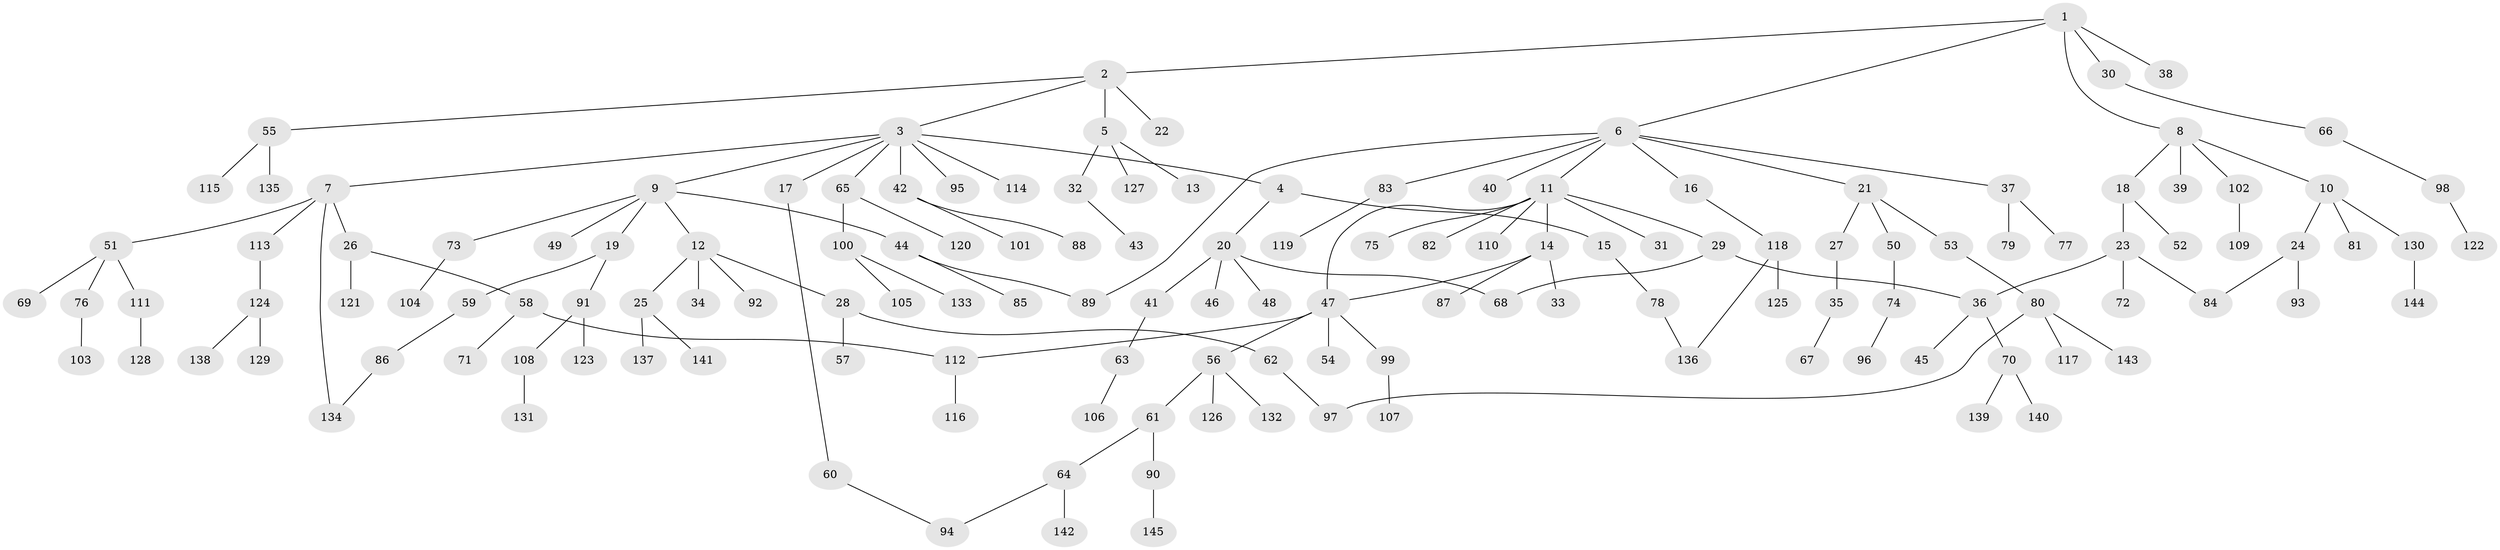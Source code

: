// coarse degree distribution, {6: 0.023255813953488372, 1: 0.8837209302325582, 7: 0.023255813953488372, 14: 0.023255813953488372, 17: 0.023255813953488372, 4: 0.023255813953488372}
// Generated by graph-tools (version 1.1) at 2025/46/03/04/25 21:46:13]
// undirected, 145 vertices, 154 edges
graph export_dot {
graph [start="1"]
  node [color=gray90,style=filled];
  1;
  2;
  3;
  4;
  5;
  6;
  7;
  8;
  9;
  10;
  11;
  12;
  13;
  14;
  15;
  16;
  17;
  18;
  19;
  20;
  21;
  22;
  23;
  24;
  25;
  26;
  27;
  28;
  29;
  30;
  31;
  32;
  33;
  34;
  35;
  36;
  37;
  38;
  39;
  40;
  41;
  42;
  43;
  44;
  45;
  46;
  47;
  48;
  49;
  50;
  51;
  52;
  53;
  54;
  55;
  56;
  57;
  58;
  59;
  60;
  61;
  62;
  63;
  64;
  65;
  66;
  67;
  68;
  69;
  70;
  71;
  72;
  73;
  74;
  75;
  76;
  77;
  78;
  79;
  80;
  81;
  82;
  83;
  84;
  85;
  86;
  87;
  88;
  89;
  90;
  91;
  92;
  93;
  94;
  95;
  96;
  97;
  98;
  99;
  100;
  101;
  102;
  103;
  104;
  105;
  106;
  107;
  108;
  109;
  110;
  111;
  112;
  113;
  114;
  115;
  116;
  117;
  118;
  119;
  120;
  121;
  122;
  123;
  124;
  125;
  126;
  127;
  128;
  129;
  130;
  131;
  132;
  133;
  134;
  135;
  136;
  137;
  138;
  139;
  140;
  141;
  142;
  143;
  144;
  145;
  1 -- 2;
  1 -- 6;
  1 -- 8;
  1 -- 30;
  1 -- 38;
  2 -- 3;
  2 -- 5;
  2 -- 22;
  2 -- 55;
  3 -- 4;
  3 -- 7;
  3 -- 9;
  3 -- 17;
  3 -- 42;
  3 -- 65;
  3 -- 95;
  3 -- 114;
  4 -- 15;
  4 -- 20;
  5 -- 13;
  5 -- 32;
  5 -- 127;
  6 -- 11;
  6 -- 16;
  6 -- 21;
  6 -- 37;
  6 -- 40;
  6 -- 83;
  6 -- 89;
  7 -- 26;
  7 -- 51;
  7 -- 113;
  7 -- 134;
  8 -- 10;
  8 -- 18;
  8 -- 39;
  8 -- 102;
  9 -- 12;
  9 -- 19;
  9 -- 44;
  9 -- 49;
  9 -- 73;
  10 -- 24;
  10 -- 81;
  10 -- 130;
  11 -- 14;
  11 -- 29;
  11 -- 31;
  11 -- 75;
  11 -- 82;
  11 -- 110;
  11 -- 47;
  12 -- 25;
  12 -- 28;
  12 -- 34;
  12 -- 92;
  14 -- 33;
  14 -- 47;
  14 -- 87;
  15 -- 78;
  16 -- 118;
  17 -- 60;
  18 -- 23;
  18 -- 52;
  19 -- 59;
  19 -- 91;
  20 -- 41;
  20 -- 46;
  20 -- 48;
  20 -- 68;
  21 -- 27;
  21 -- 50;
  21 -- 53;
  23 -- 72;
  23 -- 84;
  23 -- 36;
  24 -- 93;
  24 -- 84;
  25 -- 137;
  25 -- 141;
  26 -- 58;
  26 -- 121;
  27 -- 35;
  28 -- 57;
  28 -- 62;
  29 -- 36;
  29 -- 68;
  30 -- 66;
  32 -- 43;
  35 -- 67;
  36 -- 45;
  36 -- 70;
  37 -- 77;
  37 -- 79;
  41 -- 63;
  42 -- 88;
  42 -- 101;
  44 -- 85;
  44 -- 89;
  47 -- 54;
  47 -- 56;
  47 -- 99;
  47 -- 112;
  50 -- 74;
  51 -- 69;
  51 -- 76;
  51 -- 111;
  53 -- 80;
  55 -- 115;
  55 -- 135;
  56 -- 61;
  56 -- 126;
  56 -- 132;
  58 -- 71;
  58 -- 112;
  59 -- 86;
  60 -- 94;
  61 -- 64;
  61 -- 90;
  62 -- 97;
  63 -- 106;
  64 -- 142;
  64 -- 94;
  65 -- 100;
  65 -- 120;
  66 -- 98;
  70 -- 139;
  70 -- 140;
  73 -- 104;
  74 -- 96;
  76 -- 103;
  78 -- 136;
  80 -- 117;
  80 -- 143;
  80 -- 97;
  83 -- 119;
  86 -- 134;
  90 -- 145;
  91 -- 108;
  91 -- 123;
  98 -- 122;
  99 -- 107;
  100 -- 105;
  100 -- 133;
  102 -- 109;
  108 -- 131;
  111 -- 128;
  112 -- 116;
  113 -- 124;
  118 -- 125;
  118 -- 136;
  124 -- 129;
  124 -- 138;
  130 -- 144;
}

